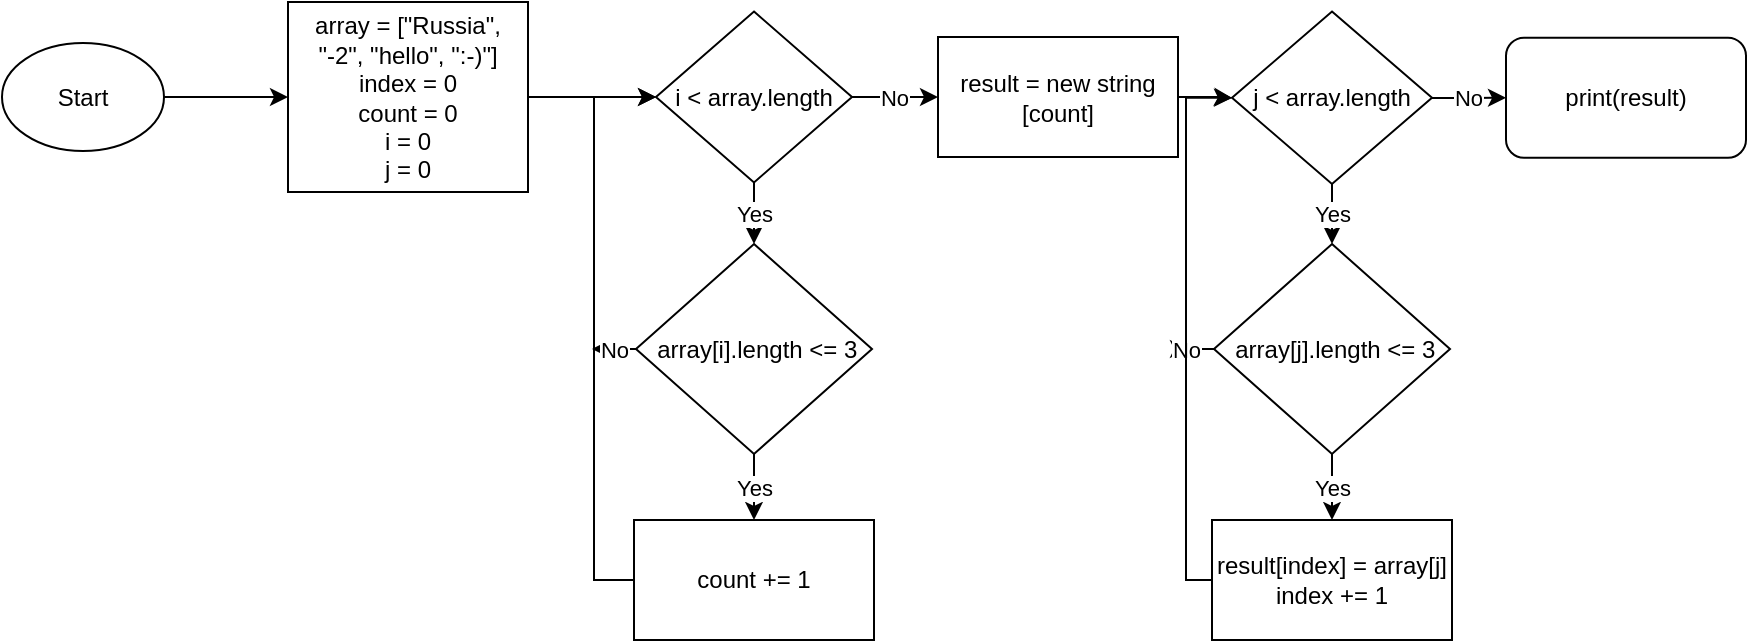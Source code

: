 <mxfile version="21.0.10" type="device"><diagram name="Страница 1" id="hDKY0etQFrumi_Y6YXZu"><mxGraphModel dx="3756" dy="-247" grid="0" gridSize="10" guides="1" tooltips="1" connect="1" arrows="1" fold="1" page="0" pageScale="1" pageWidth="827" pageHeight="1169" background="none" math="0" shadow="0"><root><mxCell id="0"/><mxCell id="1" parent="0"/><mxCell id="ugyXWiP6B840_FKGOKUg-11" value="" style="edgeStyle=orthogonalEdgeStyle;rounded=0;orthogonalLoop=1;jettySize=auto;html=1;" edge="1" parent="1" source="ugyXWiP6B840_FKGOKUg-1" target="ugyXWiP6B840_FKGOKUg-2"><mxGeometry relative="1" as="geometry"/></mxCell><mxCell id="ugyXWiP6B840_FKGOKUg-1" value="Start" style="ellipse;whiteSpace=wrap;html=1;" vertex="1" parent="1"><mxGeometry x="-2458" y="1204.5" width="81" height="54" as="geometry"/></mxCell><mxCell id="ugyXWiP6B840_FKGOKUg-16" value="" style="edgeStyle=orthogonalEdgeStyle;rounded=0;orthogonalLoop=1;jettySize=auto;html=1;" edge="1" parent="1" source="ugyXWiP6B840_FKGOKUg-2" target="ugyXWiP6B840_FKGOKUg-15"><mxGeometry relative="1" as="geometry"/></mxCell><mxCell id="ugyXWiP6B840_FKGOKUg-2" value="array = [&quot;Russia&quot;, &quot;-2&quot;, &quot;hello&quot;, &quot;:-)&quot;]&lt;br&gt;index = 0&lt;br&gt;count = 0&lt;br&gt;i = 0&lt;br&gt;j = 0" style="rounded=0;whiteSpace=wrap;html=1;" vertex="1" parent="1"><mxGeometry x="-2315" y="1184" width="120" height="95" as="geometry"/></mxCell><mxCell id="ugyXWiP6B840_FKGOKUg-18" value="Yes" style="edgeStyle=orthogonalEdgeStyle;rounded=0;orthogonalLoop=1;jettySize=auto;html=1;" edge="1" parent="1" source="ugyXWiP6B840_FKGOKUg-15" target="ugyXWiP6B840_FKGOKUg-17"><mxGeometry relative="1" as="geometry"/></mxCell><mxCell id="ugyXWiP6B840_FKGOKUg-23" value="No" style="edgeStyle=orthogonalEdgeStyle;rounded=0;orthogonalLoop=1;jettySize=auto;html=1;" edge="1" parent="1" source="ugyXWiP6B840_FKGOKUg-15" target="ugyXWiP6B840_FKGOKUg-22"><mxGeometry relative="1" as="geometry"/></mxCell><mxCell id="ugyXWiP6B840_FKGOKUg-15" value="i &amp;lt; array.length" style="rhombus;whiteSpace=wrap;html=1;" vertex="1" parent="1"><mxGeometry x="-2131" y="1188.75" width="98" height="85.5" as="geometry"/></mxCell><mxCell id="ugyXWiP6B840_FKGOKUg-20" value="Yes" style="edgeStyle=orthogonalEdgeStyle;rounded=0;orthogonalLoop=1;jettySize=auto;html=1;" edge="1" parent="1" source="ugyXWiP6B840_FKGOKUg-17" target="ugyXWiP6B840_FKGOKUg-19"><mxGeometry relative="1" as="geometry"/></mxCell><mxCell id="ugyXWiP6B840_FKGOKUg-30" value="No" style="edgeStyle=orthogonalEdgeStyle;rounded=0;orthogonalLoop=1;jettySize=auto;html=1;" edge="1" parent="1" source="ugyXWiP6B840_FKGOKUg-17"><mxGeometry relative="1" as="geometry"><mxPoint x="-2163" y="1357.5" as="targetPoint"/></mxGeometry></mxCell><mxCell id="ugyXWiP6B840_FKGOKUg-17" value="&amp;nbsp;array[i].length &amp;lt;= 3" style="rhombus;whiteSpace=wrap;html=1;" vertex="1" parent="1"><mxGeometry x="-2141" y="1305" width="118" height="105" as="geometry"/></mxCell><mxCell id="ugyXWiP6B840_FKGOKUg-21" style="edgeStyle=orthogonalEdgeStyle;rounded=0;orthogonalLoop=1;jettySize=auto;html=1;entryX=0;entryY=0.5;entryDx=0;entryDy=0;" edge="1" parent="1" source="ugyXWiP6B840_FKGOKUg-19" target="ugyXWiP6B840_FKGOKUg-15"><mxGeometry relative="1" as="geometry"><Array as="points"><mxPoint x="-2162" y="1473"/><mxPoint x="-2162" y="1232"/></Array></mxGeometry></mxCell><mxCell id="ugyXWiP6B840_FKGOKUg-19" value="count += 1" style="rounded=0;whiteSpace=wrap;html=1;" vertex="1" parent="1"><mxGeometry x="-2142" y="1443" width="120" height="60" as="geometry"/></mxCell><mxCell id="ugyXWiP6B840_FKGOKUg-25" value="" style="edgeStyle=orthogonalEdgeStyle;rounded=0;orthogonalLoop=1;jettySize=auto;html=1;" edge="1" parent="1" source="ugyXWiP6B840_FKGOKUg-22" target="ugyXWiP6B840_FKGOKUg-24"><mxGeometry relative="1" as="geometry"/></mxCell><mxCell id="ugyXWiP6B840_FKGOKUg-22" value="result = new string [count]" style="rounded=0;whiteSpace=wrap;html=1;" vertex="1" parent="1"><mxGeometry x="-1990" y="1201.5" width="120" height="60" as="geometry"/></mxCell><mxCell id="ugyXWiP6B840_FKGOKUg-27" value="Yes" style="edgeStyle=orthogonalEdgeStyle;rounded=0;orthogonalLoop=1;jettySize=auto;html=1;" edge="1" parent="1" source="ugyXWiP6B840_FKGOKUg-24" target="ugyXWiP6B840_FKGOKUg-26"><mxGeometry relative="1" as="geometry"/></mxCell><mxCell id="ugyXWiP6B840_FKGOKUg-34" value="No" style="edgeStyle=orthogonalEdgeStyle;rounded=0;orthogonalLoop=1;jettySize=auto;html=1;" edge="1" parent="1" source="ugyXWiP6B840_FKGOKUg-24" target="ugyXWiP6B840_FKGOKUg-33"><mxGeometry relative="1" as="geometry"/></mxCell><mxCell id="ugyXWiP6B840_FKGOKUg-24" value="j &amp;lt; array.length" style="rhombus;whiteSpace=wrap;html=1;" vertex="1" parent="1"><mxGeometry x="-1843" y="1188.75" width="100" height="86.25" as="geometry"/></mxCell><mxCell id="ugyXWiP6B840_FKGOKUg-29" value="Yes" style="edgeStyle=orthogonalEdgeStyle;rounded=0;orthogonalLoop=1;jettySize=auto;html=1;" edge="1" parent="1" source="ugyXWiP6B840_FKGOKUg-26" target="ugyXWiP6B840_FKGOKUg-28"><mxGeometry relative="1" as="geometry"/></mxCell><mxCell id="ugyXWiP6B840_FKGOKUg-32" value="No" style="edgeStyle=orthogonalEdgeStyle;rounded=0;orthogonalLoop=1;jettySize=auto;html=1;" edge="1" parent="1" source="ugyXWiP6B840_FKGOKUg-26"><mxGeometry relative="1" as="geometry"><mxPoint x="-1865" y="1357.5" as="targetPoint"/></mxGeometry></mxCell><mxCell id="ugyXWiP6B840_FKGOKUg-26" value="&amp;nbsp;array[j].length &amp;lt;= 3" style="rhombus;whiteSpace=wrap;html=1;" vertex="1" parent="1"><mxGeometry x="-1852" y="1305" width="118" height="105" as="geometry"/></mxCell><mxCell id="ugyXWiP6B840_FKGOKUg-31" style="edgeStyle=orthogonalEdgeStyle;rounded=0;orthogonalLoop=1;jettySize=auto;html=1;entryX=0;entryY=0.5;entryDx=0;entryDy=0;" edge="1" parent="1" source="ugyXWiP6B840_FKGOKUg-28" target="ugyXWiP6B840_FKGOKUg-24"><mxGeometry relative="1" as="geometry"><Array as="points"><mxPoint x="-1866" y="1473"/><mxPoint x="-1866" y="1232"/></Array></mxGeometry></mxCell><mxCell id="ugyXWiP6B840_FKGOKUg-28" value="result[index] = array[j]&lt;br&gt;index += 1" style="rounded=0;whiteSpace=wrap;html=1;" vertex="1" parent="1"><mxGeometry x="-1853" y="1443" width="120" height="60" as="geometry"/></mxCell><mxCell id="ugyXWiP6B840_FKGOKUg-33" value="print(result)" style="rounded=1;whiteSpace=wrap;html=1;" vertex="1" parent="1"><mxGeometry x="-1706" y="1201.88" width="120" height="60" as="geometry"/></mxCell></root></mxGraphModel></diagram></mxfile>